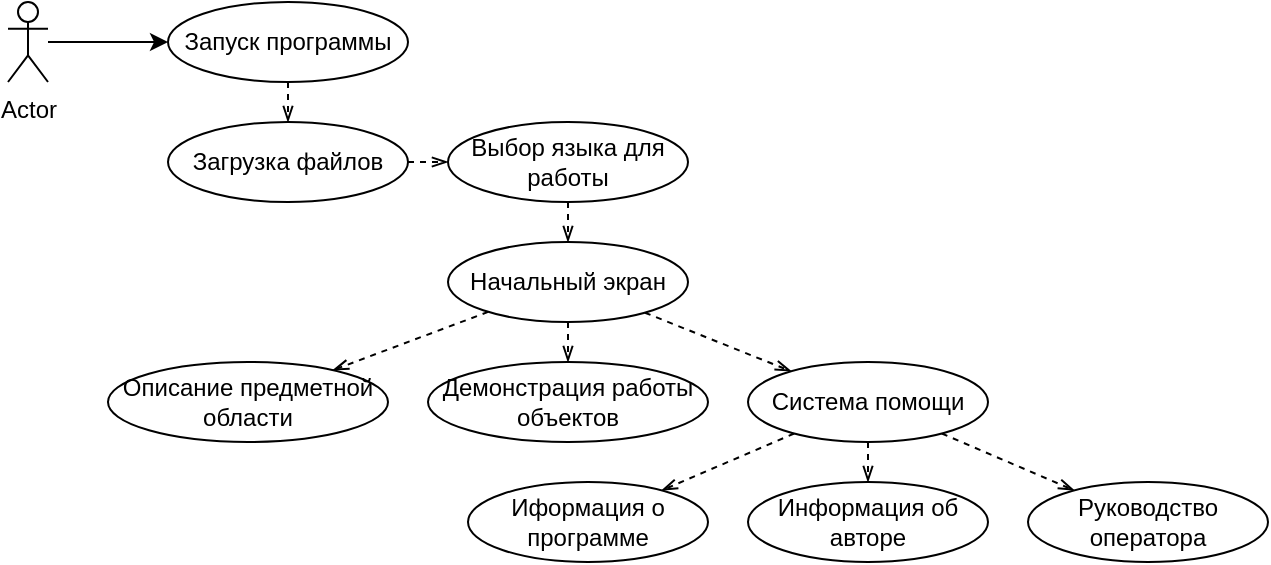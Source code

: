 <mxfile version="13.9.7" type="device"><diagram id="e5Rf31Pkm4zkAlYBXECx" name="Page-1"><mxGraphModel dx="675" dy="437" grid="1" gridSize="10" guides="1" tooltips="1" connect="1" arrows="1" fold="1" page="1" pageScale="1" pageWidth="1169" pageHeight="827" math="0" shadow="0"><root><mxCell id="0"/><mxCell id="1" parent="0"/><mxCell id="qnqPez7qEe6tpHGBavS6-3" style="rounded=0;orthogonalLoop=1;jettySize=auto;html=1;" edge="1" parent="1" source="qnqPez7qEe6tpHGBavS6-1" target="qnqPez7qEe6tpHGBavS6-2"><mxGeometry relative="1" as="geometry"/></mxCell><mxCell id="qnqPez7qEe6tpHGBavS6-1" value="Actor" style="shape=umlActor;verticalLabelPosition=bottom;verticalAlign=top;html=1;outlineConnect=0;" vertex="1" parent="1"><mxGeometry x="240" y="160" width="20" height="40" as="geometry"/></mxCell><mxCell id="qnqPez7qEe6tpHGBavS6-13" style="rounded=0;orthogonalLoop=1;jettySize=auto;html=1;dashed=1;endArrow=openThin;endFill=0;" edge="1" parent="1" source="qnqPez7qEe6tpHGBavS6-2" target="qnqPez7qEe6tpHGBavS6-4"><mxGeometry relative="1" as="geometry"/></mxCell><mxCell id="qnqPez7qEe6tpHGBavS6-2" value="Запуск программы" style="ellipse;whiteSpace=wrap;html=1;" vertex="1" parent="1"><mxGeometry x="320" y="160" width="120" height="40" as="geometry"/></mxCell><mxCell id="qnqPez7qEe6tpHGBavS6-14" style="edgeStyle=none;rounded=0;orthogonalLoop=1;jettySize=auto;html=1;dashed=1;endArrow=openThin;endFill=0;" edge="1" parent="1" source="qnqPez7qEe6tpHGBavS6-4" target="qnqPez7qEe6tpHGBavS6-5"><mxGeometry relative="1" as="geometry"/></mxCell><mxCell id="qnqPez7qEe6tpHGBavS6-4" value="Загрузка файлов" style="ellipse;whiteSpace=wrap;html=1;" vertex="1" parent="1"><mxGeometry x="320" y="220" width="120" height="40" as="geometry"/></mxCell><mxCell id="qnqPez7qEe6tpHGBavS6-15" style="edgeStyle=none;rounded=0;orthogonalLoop=1;jettySize=auto;html=1;dashed=1;endArrow=openThin;endFill=0;" edge="1" parent="1" source="qnqPez7qEe6tpHGBavS6-5" target="qnqPez7qEe6tpHGBavS6-6"><mxGeometry relative="1" as="geometry"/></mxCell><mxCell id="qnqPez7qEe6tpHGBavS6-5" value="Выбор языка для работы" style="ellipse;whiteSpace=wrap;html=1;" vertex="1" parent="1"><mxGeometry x="460" y="220" width="120" height="40" as="geometry"/></mxCell><mxCell id="qnqPez7qEe6tpHGBavS6-16" style="edgeStyle=none;rounded=0;orthogonalLoop=1;jettySize=auto;html=1;dashed=1;endArrow=openThin;endFill=0;" edge="1" parent="1" source="qnqPez7qEe6tpHGBavS6-6" target="qnqPez7qEe6tpHGBavS6-7"><mxGeometry relative="1" as="geometry"/></mxCell><mxCell id="qnqPez7qEe6tpHGBavS6-17" style="edgeStyle=none;rounded=0;orthogonalLoop=1;jettySize=auto;html=1;dashed=1;endArrow=openThin;endFill=0;" edge="1" parent="1" source="qnqPez7qEe6tpHGBavS6-6" target="qnqPez7qEe6tpHGBavS6-9"><mxGeometry relative="1" as="geometry"/></mxCell><mxCell id="qnqPez7qEe6tpHGBavS6-18" style="edgeStyle=none;rounded=0;orthogonalLoop=1;jettySize=auto;html=1;dashed=1;endArrow=openThin;endFill=0;" edge="1" parent="1" source="qnqPez7qEe6tpHGBavS6-6" target="qnqPez7qEe6tpHGBavS6-8"><mxGeometry relative="1" as="geometry"/></mxCell><mxCell id="qnqPez7qEe6tpHGBavS6-6" value="Начальный экран" style="ellipse;whiteSpace=wrap;html=1;" vertex="1" parent="1"><mxGeometry x="460" y="280" width="120" height="40" as="geometry"/></mxCell><mxCell id="qnqPez7qEe6tpHGBavS6-7" value="Демонстрация работы объектов" style="ellipse;whiteSpace=wrap;html=1;" vertex="1" parent="1"><mxGeometry x="450" y="340" width="140" height="40" as="geometry"/></mxCell><mxCell id="qnqPez7qEe6tpHGBavS6-19" style="edgeStyle=none;rounded=0;orthogonalLoop=1;jettySize=auto;html=1;dashed=1;endArrow=openThin;endFill=0;" edge="1" parent="1" source="qnqPez7qEe6tpHGBavS6-8" target="qnqPez7qEe6tpHGBavS6-11"><mxGeometry relative="1" as="geometry"/></mxCell><mxCell id="qnqPez7qEe6tpHGBavS6-20" style="edgeStyle=none;rounded=0;orthogonalLoop=1;jettySize=auto;html=1;dashed=1;endArrow=openThin;endFill=0;" edge="1" parent="1" source="qnqPez7qEe6tpHGBavS6-8" target="qnqPez7qEe6tpHGBavS6-10"><mxGeometry relative="1" as="geometry"/></mxCell><mxCell id="qnqPez7qEe6tpHGBavS6-21" style="edgeStyle=none;rounded=0;orthogonalLoop=1;jettySize=auto;html=1;dashed=1;endArrow=openThin;endFill=0;" edge="1" parent="1" source="qnqPez7qEe6tpHGBavS6-8" target="qnqPez7qEe6tpHGBavS6-12"><mxGeometry relative="1" as="geometry"/></mxCell><mxCell id="qnqPez7qEe6tpHGBavS6-8" value="Система помощи" style="ellipse;whiteSpace=wrap;html=1;" vertex="1" parent="1"><mxGeometry x="610" y="340" width="120" height="40" as="geometry"/></mxCell><mxCell id="qnqPez7qEe6tpHGBavS6-9" value="Описание предметной области" style="ellipse;whiteSpace=wrap;html=1;" vertex="1" parent="1"><mxGeometry x="290" y="340" width="140" height="40" as="geometry"/></mxCell><mxCell id="qnqPez7qEe6tpHGBavS6-10" value="Информация об авторе" style="ellipse;whiteSpace=wrap;html=1;" vertex="1" parent="1"><mxGeometry x="610" y="400" width="120" height="40" as="geometry"/></mxCell><mxCell id="qnqPez7qEe6tpHGBavS6-11" value="Иформация о программе" style="ellipse;whiteSpace=wrap;html=1;" vertex="1" parent="1"><mxGeometry x="470" y="400" width="120" height="40" as="geometry"/></mxCell><mxCell id="qnqPez7qEe6tpHGBavS6-12" value="Руководство оператора" style="ellipse;whiteSpace=wrap;html=1;" vertex="1" parent="1"><mxGeometry x="750" y="400" width="120" height="40" as="geometry"/></mxCell></root></mxGraphModel></diagram></mxfile>